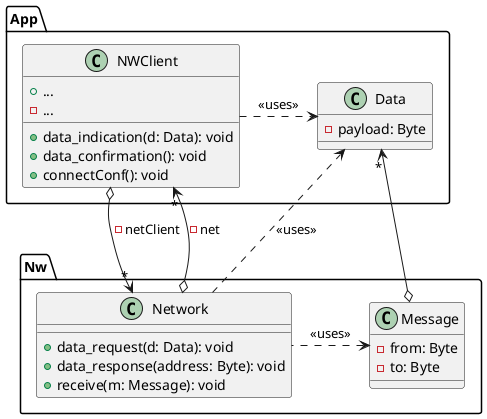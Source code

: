 @startuml appNw

namespace App {
    class NWClient {
        + data_indication(d: Data): void
        + data_confirmation(): void
        + connectConf(): void
        + ...
        - ...
    }
    class Data {
        -payload: Byte
    }
}

namespace Nw {
    class Network {
        + data_request(d: Data): void
        + data_response(address: Byte): void
        + receive(m: Message): void
    }
    class Message {
        - from: Byte
        - to: Byte
    }
}


App.NWClient o--> "*" Nw.Network: -netClient
App.NWClient "*" <--o Nw.Network: -net
App.NWClient .> App.Data: <<uses>>
Nw.Network ..> App.Data: <<uses>>
Nw.Message <. Nw.Network: <<uses>>
Nw.Message o--> "*" App.Data

@enduml